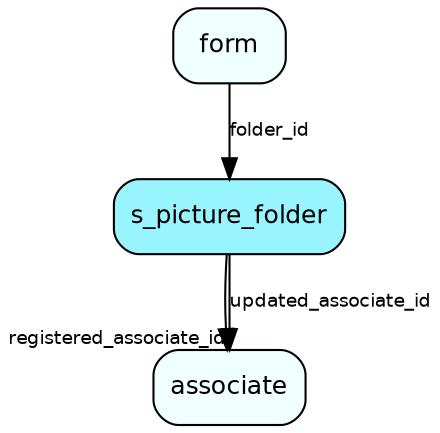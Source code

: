 digraph s_picture_folder  {
node [shape = box style="rounded, filled" fontname = "Helvetica" fontsize = "12" ]
edge [fontname = "Helvetica" fontsize = "9"]

s_picture_folder[fillcolor = "cadetblue1"]
associate[fillcolor = "azure1"]
form[fillcolor = "azure1"]
s_picture_folder -> associate [headlabel = "registered_associate_id"]
s_picture_folder -> associate [label = "updated_associate_id"]
form -> s_picture_folder [label = "folder_id"]
}
